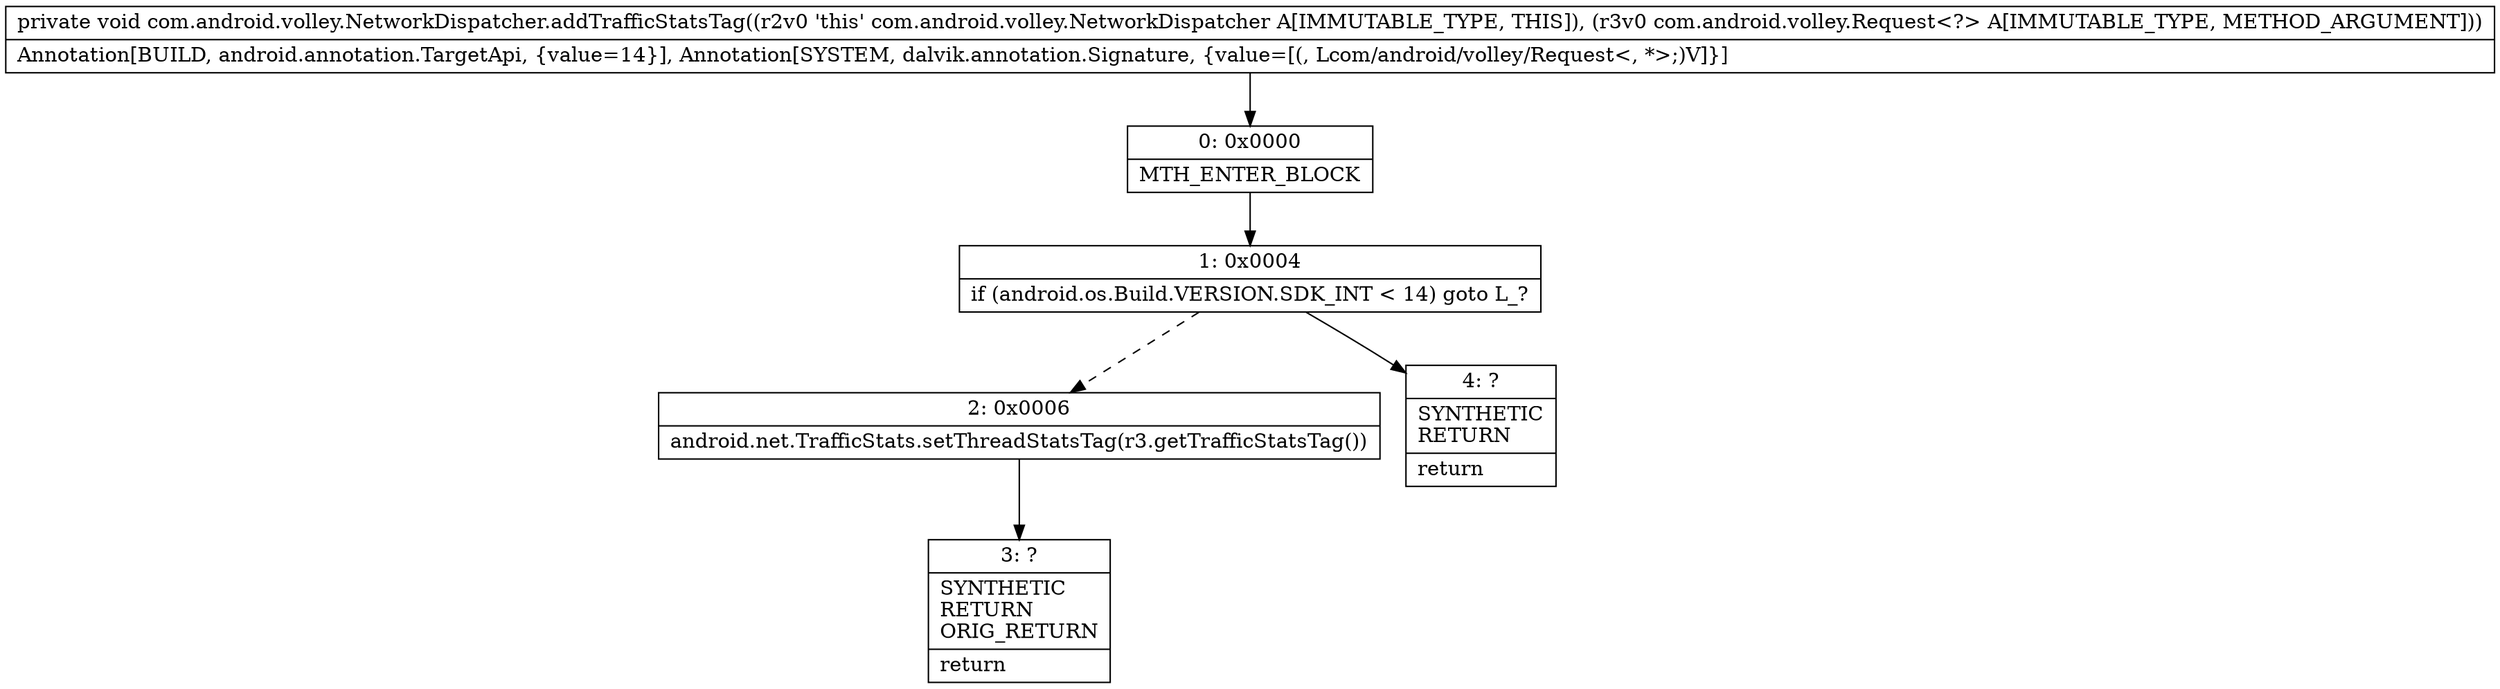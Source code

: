 digraph "CFG forcom.android.volley.NetworkDispatcher.addTrafficStatsTag(Lcom\/android\/volley\/Request;)V" {
Node_0 [shape=record,label="{0\:\ 0x0000|MTH_ENTER_BLOCK\l}"];
Node_1 [shape=record,label="{1\:\ 0x0004|if (android.os.Build.VERSION.SDK_INT \< 14) goto L_?\l}"];
Node_2 [shape=record,label="{2\:\ 0x0006|android.net.TrafficStats.setThreadStatsTag(r3.getTrafficStatsTag())\l}"];
Node_3 [shape=record,label="{3\:\ ?|SYNTHETIC\lRETURN\lORIG_RETURN\l|return\l}"];
Node_4 [shape=record,label="{4\:\ ?|SYNTHETIC\lRETURN\l|return\l}"];
MethodNode[shape=record,label="{private void com.android.volley.NetworkDispatcher.addTrafficStatsTag((r2v0 'this' com.android.volley.NetworkDispatcher A[IMMUTABLE_TYPE, THIS]), (r3v0 com.android.volley.Request\<?\> A[IMMUTABLE_TYPE, METHOD_ARGUMENT]))  | Annotation[BUILD, android.annotation.TargetApi, \{value=14\}], Annotation[SYSTEM, dalvik.annotation.Signature, \{value=[(, Lcom\/android\/volley\/Request\<, *\>;)V]\}]\l}"];
MethodNode -> Node_0;
Node_0 -> Node_1;
Node_1 -> Node_2[style=dashed];
Node_1 -> Node_4;
Node_2 -> Node_3;
}

